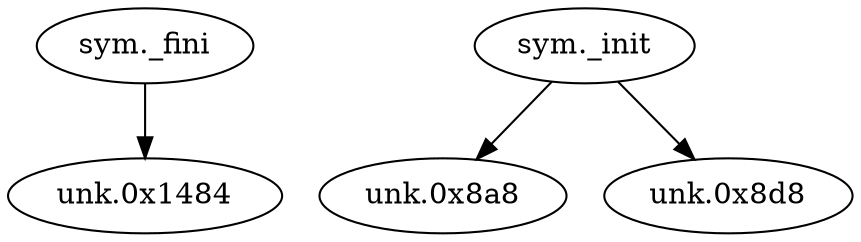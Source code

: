 digraph code {
  "0x00001460" [label="sym._fini"];
  "0x00001460" -> "0x00001484";
  "0x00001484" [label="unk.0x1484"];
  "0x00000884" [label="sym._init"];
  "0x00000884" -> "0x000008a8";
  "0x000008a8" [label="unk.0x8a8"];
  "0x00000884" -> "0x000008d8";
  "0x000008d8" [label="unk.0x8d8"];
}